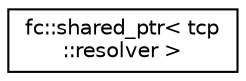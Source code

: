 digraph "Graphical Class Hierarchy"
{
  edge [fontname="Helvetica",fontsize="10",labelfontname="Helvetica",labelfontsize="10"];
  node [fontname="Helvetica",fontsize="10",shape=record];
  rankdir="LR";
  Node0 [label="fc::shared_ptr\< tcp\l::resolver \>",height=0.2,width=0.4,color="black", fillcolor="white", style="filled",URL="$classfc_1_1shared__ptr.html"];
}
